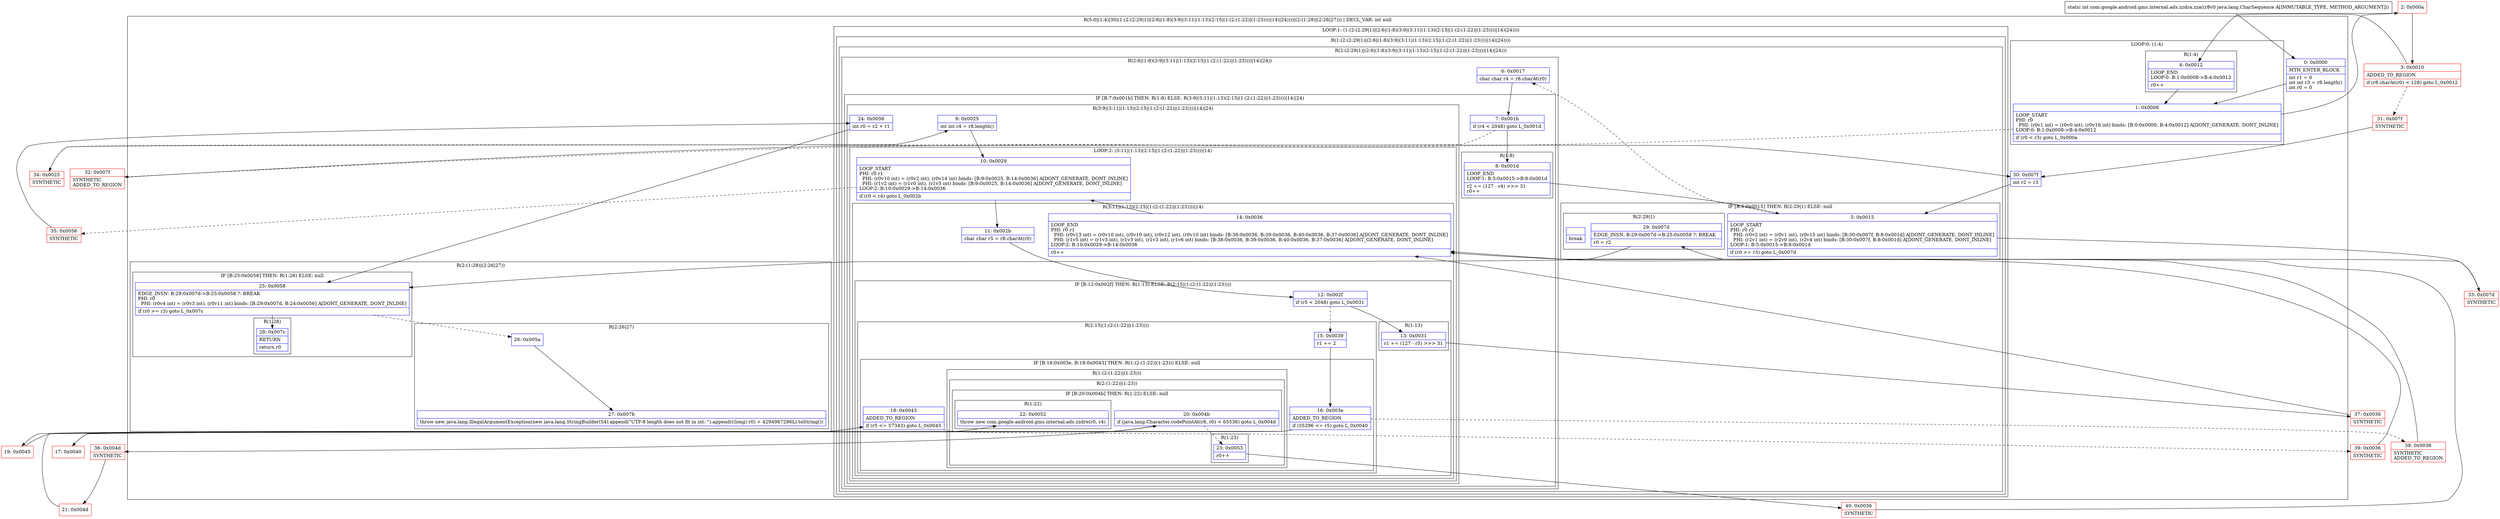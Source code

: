 digraph "CFG forcom.google.android.gms.internal.ads.zzdra.zza(Ljava\/lang\/CharSequence;)I" {
subgraph cluster_Region_1780222931 {
label = "R(5:0|(1:4)|30|(1:(2:(2:29|1)|(2:6|(1:8)(3:9|(3:11|(1:13)(2:15|(1:(2:(1:22)|(1:23))))|14)|24))))|(2:(1:28)|(2:26|27))) | DECL_VAR: int null\l";
node [shape=record,color=blue];
Node_0 [shape=record,label="{0\:\ 0x0000|MTH_ENTER_BLOCK\l|int r1 = 0\lint int r3 = r8.length()\lint r0 = 0\l}"];
subgraph cluster_LoopRegion_1973960180 {
label = "LOOP:0: (1:4)";
node [shape=record,color=blue];
Node_1 [shape=record,label="{1\:\ 0x0008|LOOP_START\lPHI: r0 \l  PHI: (r0v1 int) = (r0v0 int), (r0v16 int) binds: [B:0:0x0000, B:4:0x0012] A[DONT_GENERATE, DONT_INLINE]\lLOOP:0: B:1:0x0008\-\>B:4:0x0012\l|if (r0 \< r3) goto L_0x000a\l}"];
subgraph cluster_Region_1051107868 {
label = "R(1:4)";
node [shape=record,color=blue];
Node_4 [shape=record,label="{4\:\ 0x0012|LOOP_END\lLOOP:0: B:1:0x0008\-\>B:4:0x0012\l|r0++\l}"];
}
}
Node_30 [shape=record,label="{30\:\ 0x007f|int r2 = r3\l}"];
subgraph cluster_LoopRegion_573104206 {
label = "LOOP:1: (1:(2:(2:29|1)|(2:6|(1:8)(3:9|(3:11|(1:13)(2:15|(1:(2:(1:22)|(1:23))))|14)|24))))";
node [shape=record,color=blue];
subgraph cluster_Region_1951779 {
label = "R(1:(2:(2:29|1)|(2:6|(1:8)(3:9|(3:11|(1:13)(2:15|(1:(2:(1:22)|(1:23))))|14)|24))))";
node [shape=record,color=blue];
subgraph cluster_Region_506423520 {
label = "R(2:(2:29|1)|(2:6|(1:8)(3:9|(3:11|(1:13)(2:15|(1:(2:(1:22)|(1:23))))|14)|24)))";
node [shape=record,color=blue];
subgraph cluster_IfRegion_566728420 {
label = "IF [B:5:0x0015] THEN: R(2:29|1) ELSE: null";
node [shape=record,color=blue];
Node_5 [shape=record,label="{5\:\ 0x0015|LOOP_START\lPHI: r0 r2 \l  PHI: (r0v2 int) = (r0v1 int), (r0v15 int) binds: [B:30:0x007f, B:8:0x001d] A[DONT_GENERATE, DONT_INLINE]\l  PHI: (r2v1 int) = (r2v0 int), (r2v4 int) binds: [B:30:0x007f, B:8:0x001d] A[DONT_GENERATE, DONT_INLINE]\lLOOP:1: B:5:0x0015\-\>B:8:0x001d\l|if (r0 \>= r3) goto L_0x007d\l}"];
subgraph cluster_Region_318172211 {
label = "R(2:29|1)";
node [shape=record,color=blue];
Node_29 [shape=record,label="{29\:\ 0x007d|EDGE_INSN: B:29:0x007d\-\>B:25:0x0058 ?: BREAK  \l|r0 = r2\l}"];
Node_InsnContainer_1934357569 [shape=record,label="{|break\l}"];
}
}
subgraph cluster_Region_614289358 {
label = "R(2:6|(1:8)(3:9|(3:11|(1:13)(2:15|(1:(2:(1:22)|(1:23))))|14)|24))";
node [shape=record,color=blue];
Node_6 [shape=record,label="{6\:\ 0x0017|char char r4 = r8.charAt(r0)\l}"];
subgraph cluster_IfRegion_2020630098 {
label = "IF [B:7:0x001b] THEN: R(1:8) ELSE: R(3:9|(3:11|(1:13)(2:15|(1:(2:(1:22)|(1:23))))|14)|24)";
node [shape=record,color=blue];
Node_7 [shape=record,label="{7\:\ 0x001b|if (r4 \< 2048) goto L_0x001d\l}"];
subgraph cluster_Region_1243687272 {
label = "R(1:8)";
node [shape=record,color=blue];
Node_8 [shape=record,label="{8\:\ 0x001d|LOOP_END\lLOOP:1: B:5:0x0015\-\>B:8:0x001d\l|r2 += (127 \- r4) \>\>\> 31\lr0++\l}"];
}
subgraph cluster_Region_2137060184 {
label = "R(3:9|(3:11|(1:13)(2:15|(1:(2:(1:22)|(1:23))))|14)|24)";
node [shape=record,color=blue];
Node_9 [shape=record,label="{9\:\ 0x0025|int int r4 = r8.length()\l}"];
subgraph cluster_LoopRegion_340776051 {
label = "LOOP:2: (3:11|(1:13)(2:15|(1:(2:(1:22)|(1:23))))|14)";
node [shape=record,color=blue];
Node_10 [shape=record,label="{10\:\ 0x0029|LOOP_START\lPHI: r0 r1 \l  PHI: (r0v10 int) = (r0v2 int), (r0v14 int) binds: [B:9:0x0025, B:14:0x0036] A[DONT_GENERATE, DONT_INLINE]\l  PHI: (r1v2 int) = (r1v0 int), (r1v5 int) binds: [B:9:0x0025, B:14:0x0036] A[DONT_GENERATE, DONT_INLINE]\lLOOP:2: B:10:0x0029\-\>B:14:0x0036\l|if (r0 \< r4) goto L_0x002b\l}"];
subgraph cluster_Region_1473050051 {
label = "R(3:11|(1:13)(2:15|(1:(2:(1:22)|(1:23))))|14)";
node [shape=record,color=blue];
Node_11 [shape=record,label="{11\:\ 0x002b|char char r5 = r8.charAt(r0)\l}"];
subgraph cluster_IfRegion_433620394 {
label = "IF [B:12:0x002f] THEN: R(1:13) ELSE: R(2:15|(1:(2:(1:22)|(1:23))))";
node [shape=record,color=blue];
Node_12 [shape=record,label="{12\:\ 0x002f|if (r5 \< 2048) goto L_0x0031\l}"];
subgraph cluster_Region_1453165478 {
label = "R(1:13)";
node [shape=record,color=blue];
Node_13 [shape=record,label="{13\:\ 0x0031|r1 += (127 \- r5) \>\>\> 31\l}"];
}
subgraph cluster_Region_579782331 {
label = "R(2:15|(1:(2:(1:22)|(1:23))))";
node [shape=record,color=blue];
Node_15 [shape=record,label="{15\:\ 0x0039|r1 += 2\l}"];
subgraph cluster_IfRegion_484242619 {
label = "IF [B:16:0x003e, B:18:0x0043] THEN: R(1:(2:(1:22)|(1:23))) ELSE: null";
node [shape=record,color=blue];
Node_16 [shape=record,label="{16\:\ 0x003e|ADDED_TO_REGION\l|if (55296 \<= r5) goto L_0x0040\l}"];
Node_18 [shape=record,label="{18\:\ 0x0043|ADDED_TO_REGION\l|if (r5 \<= 57343) goto L_0x0045\l}"];
subgraph cluster_Region_377770230 {
label = "R(1:(2:(1:22)|(1:23)))";
node [shape=record,color=blue];
subgraph cluster_Region_2016861909 {
label = "R(2:(1:22)|(1:23))";
node [shape=record,color=blue];
subgraph cluster_IfRegion_1466357243 {
label = "IF [B:20:0x004b] THEN: R(1:22) ELSE: null";
node [shape=record,color=blue];
Node_20 [shape=record,label="{20\:\ 0x004b|if (java.lang.Character.codePointAt(r8, r0) \< 65536) goto L_0x004d\l}"];
subgraph cluster_Region_1549478729 {
label = "R(1:22)";
node [shape=record,color=blue];
Node_22 [shape=record,label="{22\:\ 0x0052|throw new com.google.android.gms.internal.ads.zzdre(r0, r4)\l}"];
}
}
subgraph cluster_Region_1673475037 {
label = "R(1:23)";
node [shape=record,color=blue];
Node_23 [shape=record,label="{23\:\ 0x0053|r0++\l}"];
}
}
}
}
}
}
Node_14 [shape=record,label="{14\:\ 0x0036|LOOP_END\lPHI: r0 r1 \l  PHI: (r0v13 int) = (r0v10 int), (r0v10 int), (r0v12 int), (r0v10 int) binds: [B:38:0x0036, B:39:0x0036, B:40:0x0036, B:37:0x0036] A[DONT_GENERATE, DONT_INLINE]\l  PHI: (r1v5 int) = (r1v3 int), (r1v3 int), (r1v3 int), (r1v6 int) binds: [B:38:0x0036, B:39:0x0036, B:40:0x0036, B:37:0x0036] A[DONT_GENERATE, DONT_INLINE]\lLOOP:2: B:10:0x0029\-\>B:14:0x0036\l|r0++\l}"];
}
}
Node_24 [shape=record,label="{24\:\ 0x0056|int r0 = r2 + r1\l}"];
}
}
}
}
}
}
subgraph cluster_Region_490455387 {
label = "R(2:(1:28)|(2:26|27))";
node [shape=record,color=blue];
subgraph cluster_IfRegion_465435073 {
label = "IF [B:25:0x0058] THEN: R(1:28) ELSE: null";
node [shape=record,color=blue];
Node_25 [shape=record,label="{25\:\ 0x0058|EDGE_INSN: B:29:0x007d\-\>B:25:0x0058 ?: BREAK  \lPHI: r0 \l  PHI: (r0v4 int) = (r0v3 int), (r0v11 int) binds: [B:29:0x007d, B:24:0x0056] A[DONT_GENERATE, DONT_INLINE]\l|if (r0 \>= r3) goto L_0x007c\l}"];
subgraph cluster_Region_830392129 {
label = "R(1:28)";
node [shape=record,color=blue];
Node_28 [shape=record,label="{28\:\ 0x007c|RETURN\l|return r0\l}"];
}
}
subgraph cluster_Region_88679032 {
label = "R(2:26|27)";
node [shape=record,color=blue];
Node_26 [shape=record,label="{26\:\ 0x005a}"];
Node_27 [shape=record,label="{27\:\ 0x007b|throw new java.lang.IllegalArgumentException(new java.lang.StringBuilder(54).append(\"UTF\-8 length does not fit in int: \").append(((long) r0) + 4294967296L).toString())\l}"];
}
}
}
Node_2 [shape=record,color=red,label="{2\:\ 0x000a}"];
Node_3 [shape=record,color=red,label="{3\:\ 0x0010|ADDED_TO_REGION\l|if (r8.charAt(r0) \< 128) goto L_0x0012\l}"];
Node_17 [shape=record,color=red,label="{17\:\ 0x0040}"];
Node_19 [shape=record,color=red,label="{19\:\ 0x0045}"];
Node_21 [shape=record,color=red,label="{21\:\ 0x004d}"];
Node_31 [shape=record,color=red,label="{31\:\ 0x007f|SYNTHETIC\l}"];
Node_32 [shape=record,color=red,label="{32\:\ 0x007f|SYNTHETIC\lADDED_TO_REGION\l}"];
Node_33 [shape=record,color=red,label="{33\:\ 0x007d|SYNTHETIC\l}"];
Node_34 [shape=record,color=red,label="{34\:\ 0x0025|SYNTHETIC\l}"];
Node_35 [shape=record,color=red,label="{35\:\ 0x0056|SYNTHETIC\l}"];
Node_36 [shape=record,color=red,label="{36\:\ 0x004d|SYNTHETIC\l}"];
Node_37 [shape=record,color=red,label="{37\:\ 0x0036|SYNTHETIC\l}"];
Node_38 [shape=record,color=red,label="{38\:\ 0x0036|SYNTHETIC\lADDED_TO_REGION\l}"];
Node_39 [shape=record,color=red,label="{39\:\ 0x0036|SYNTHETIC\l}"];
Node_40 [shape=record,color=red,label="{40\:\ 0x0036|SYNTHETIC\l}"];
MethodNode[shape=record,label="{static int com.google.android.gms.internal.ads.zzdra.zza((r8v0 java.lang.CharSequence A[IMMUTABLE_TYPE, METHOD_ARGUMENT])) }"];
MethodNode -> Node_0;
Node_0 -> Node_1;
Node_1 -> Node_2;
Node_1 -> Node_32[style=dashed];
Node_4 -> Node_1;
Node_30 -> Node_5;
Node_5 -> Node_6[style=dashed];
Node_5 -> Node_33;
Node_29 -> Node_25;
Node_6 -> Node_7;
Node_7 -> Node_8;
Node_7 -> Node_34[style=dashed];
Node_8 -> Node_5;
Node_9 -> Node_10;
Node_10 -> Node_11;
Node_10 -> Node_35[style=dashed];
Node_11 -> Node_12;
Node_12 -> Node_13;
Node_12 -> Node_15[style=dashed];
Node_13 -> Node_37;
Node_15 -> Node_16;
Node_16 -> Node_17;
Node_16 -> Node_38[style=dashed];
Node_18 -> Node_19;
Node_18 -> Node_39[style=dashed];
Node_20 -> Node_23[style=dashed];
Node_20 -> Node_36;
Node_23 -> Node_40;
Node_14 -> Node_10;
Node_24 -> Node_25;
Node_25 -> Node_26[style=dashed];
Node_25 -> Node_28;
Node_26 -> Node_27;
Node_2 -> Node_3;
Node_3 -> Node_4;
Node_3 -> Node_31[style=dashed];
Node_17 -> Node_18;
Node_19 -> Node_20;
Node_21 -> Node_22;
Node_31 -> Node_30;
Node_32 -> Node_30;
Node_33 -> Node_29;
Node_34 -> Node_9;
Node_35 -> Node_24;
Node_36 -> Node_21;
Node_37 -> Node_14;
Node_38 -> Node_14;
Node_39 -> Node_14;
Node_40 -> Node_14;
}

